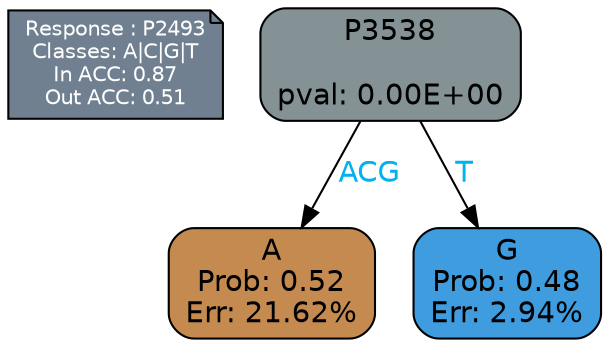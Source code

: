 digraph Tree {
node [shape=box, style="filled, rounded", color="black", fontname=helvetica] ;
graph [ranksep=equally, splines=polylines, bgcolor=transparent, dpi=600] ;
edge [fontname=helvetica] ;
LEGEND [label="Response : P2493
Classes: A|C|G|T
In ACC: 0.87
Out ACC: 0.51
",shape=note,align=left,style=filled,fillcolor="slategray",fontcolor="white",fontsize=10];1 [label="P3538

pval: 0.00E+00", fillcolor="#849295"] ;
2 [label="A
Prob: 0.52
Err: 21.62%", fillcolor="#c58a50"] ;
3 [label="G
Prob: 0.48
Err: 2.94%", fillcolor="#3e9cdf"] ;
1 -> 2 [label="ACG",fontcolor=deepskyblue2] ;
1 -> 3 [label="T",fontcolor=deepskyblue2] ;
{rank = same; 2;3;}{rank = same; LEGEND;1;}}
